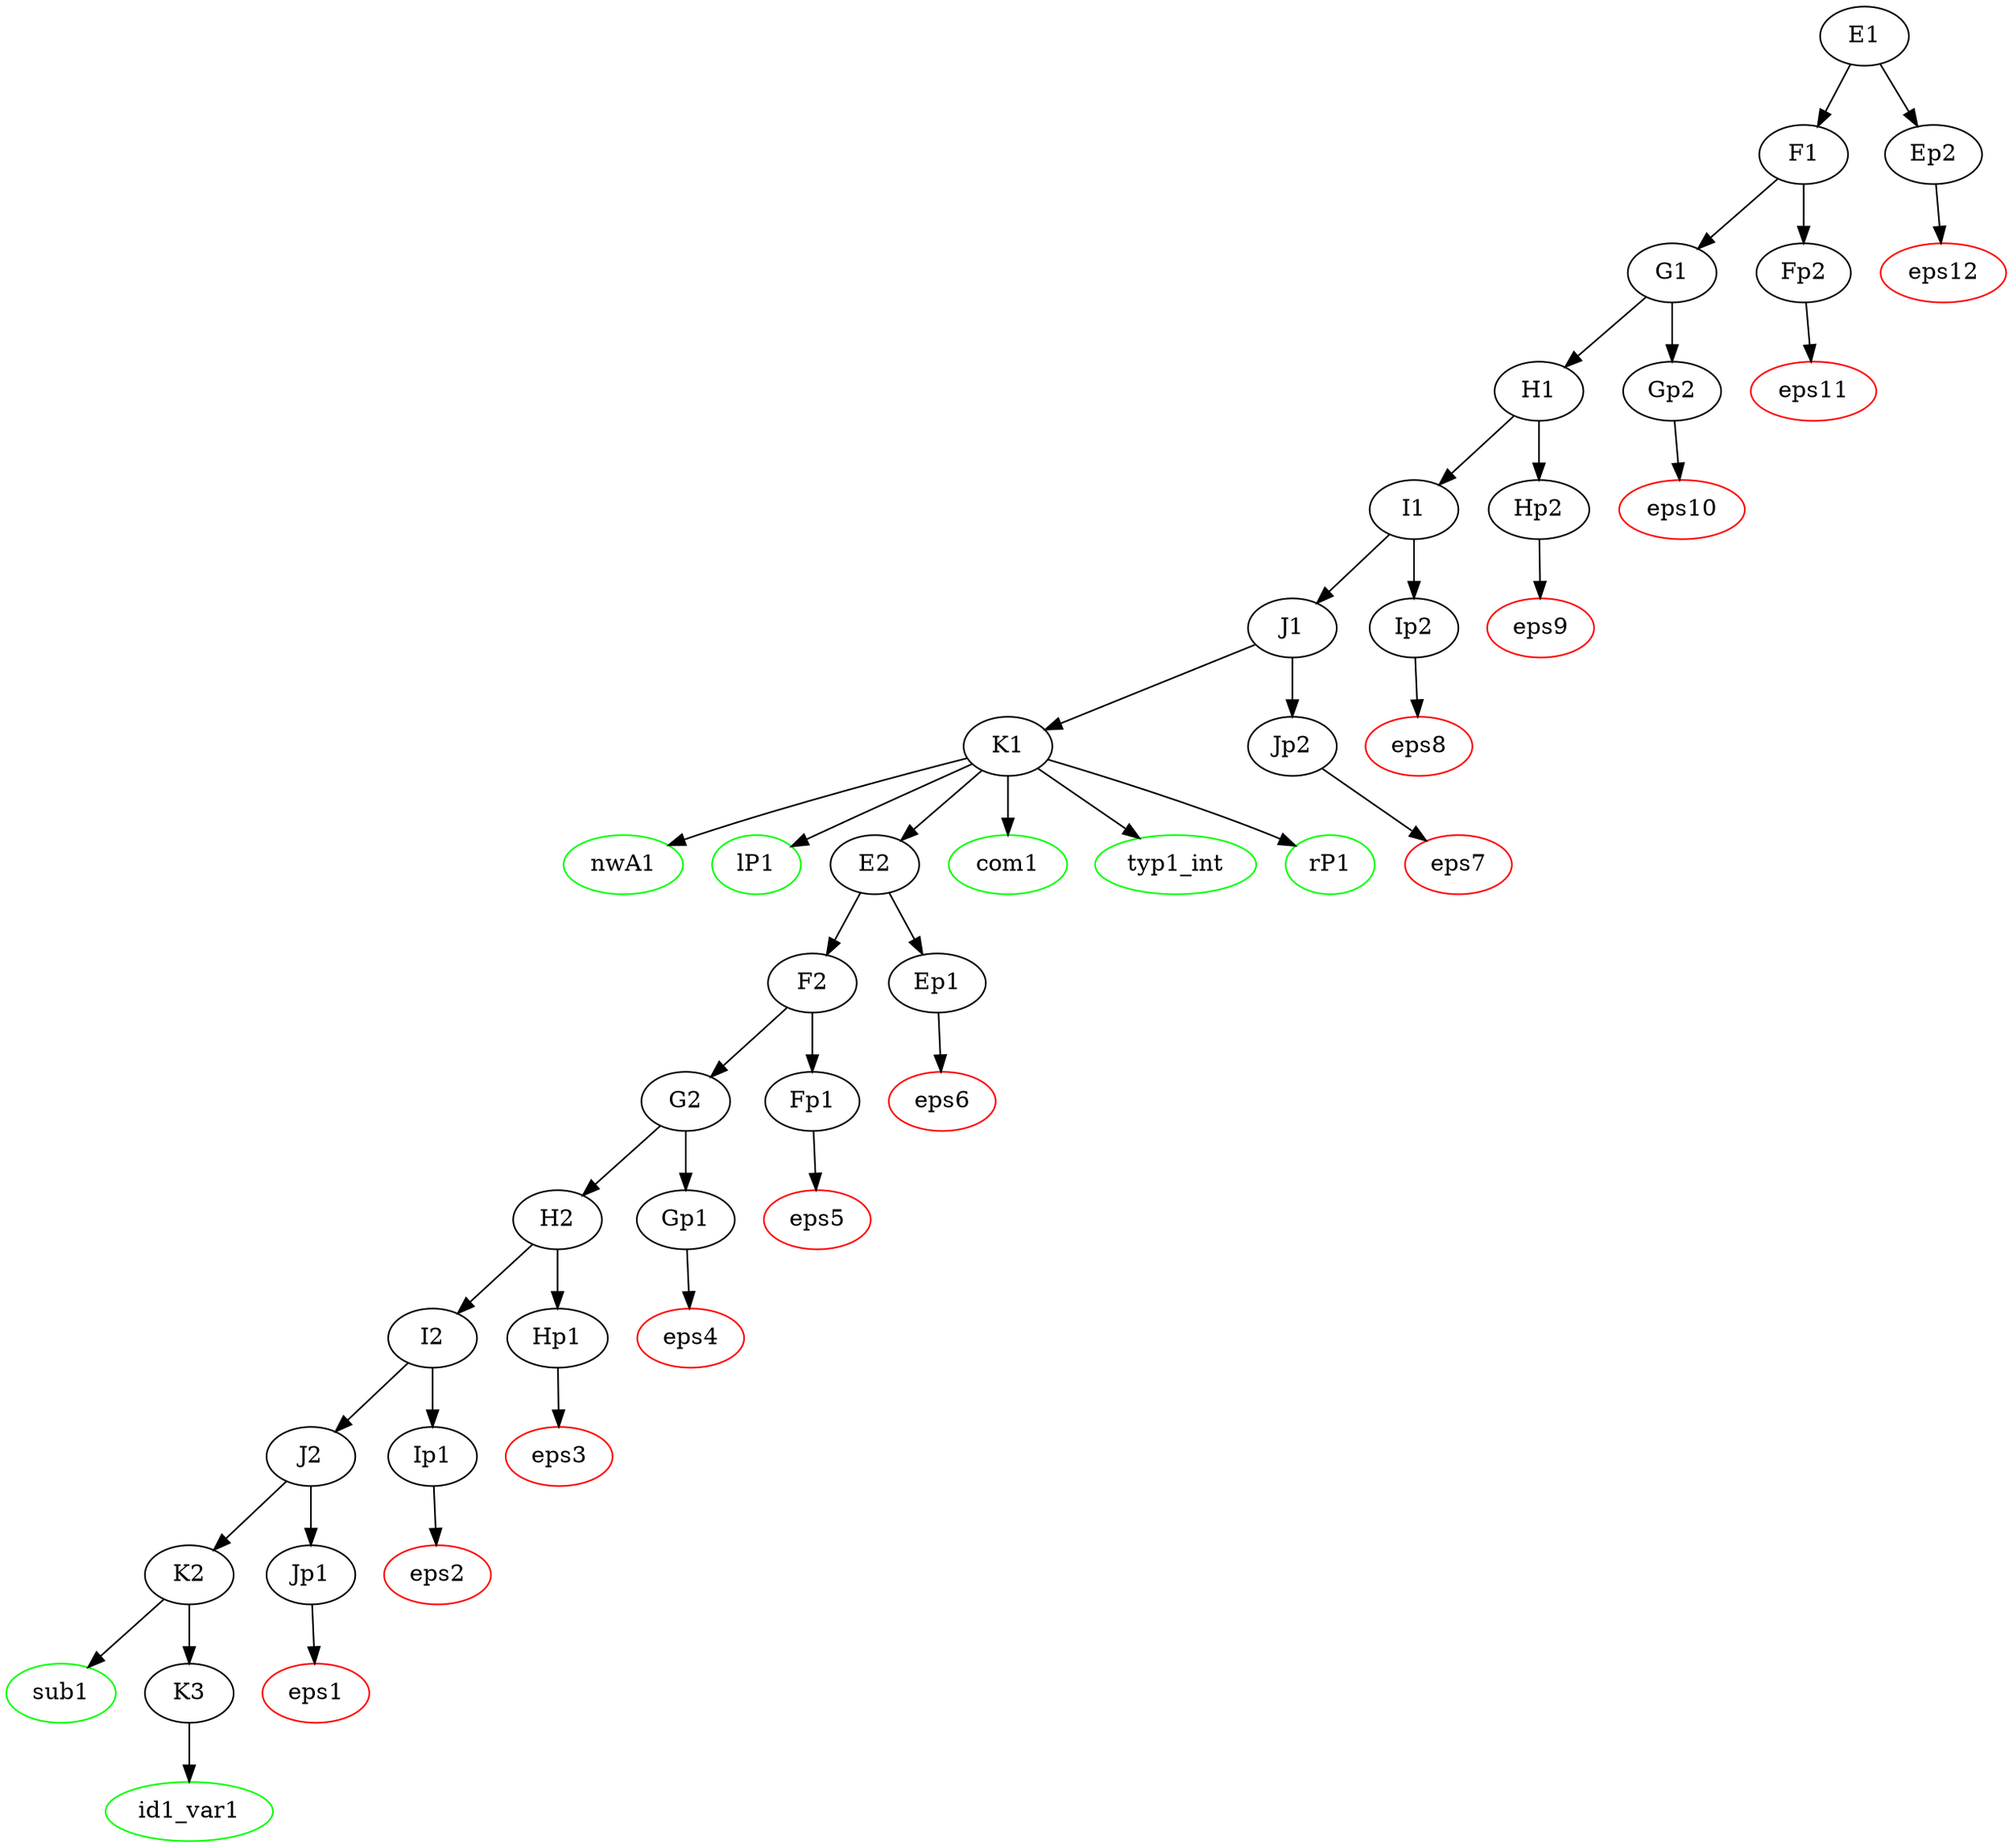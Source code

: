 digraph G {
E1->F1;F1->G1;G1->H1;H1->I1;I1->J1;J1->K1;K1->nwA1;K1->lP1;K1->E2;E2->F2;F2->G2;G2->H2;H2->I2;I2->J2;J2->K2;K2->sub1;K2->K3;K3->id1_var1;J2->Jp1;Jp1->eps1;I2->Ip1;Ip1->eps2;H2->Hp1;Hp1->eps3;G2->Gp1;Gp1->eps4;F2->Fp1;Fp1->eps5;E2->Ep1;Ep1->eps6;K1->com1;K1->typ1_int;K1->rP1;J1->Jp2;Jp2->eps7;I1->Ip2;Ip2->eps8;H1->Hp2;Hp2->eps9;G1->Gp2;Gp2->eps10;F1->Fp2;Fp2->eps11;E1->Ep2;Ep2->eps12;nwA1[color=green];lP1[color=green];sub1[color=green];id1_var1[color=green];eps1[color=red];eps2[color=red];eps3[color=red];eps4[color=red];eps5[color=red];eps6[color=red];com1[color=green];typ1_int[color=green];rP1[color=green];eps7[color=red];eps8[color=red];eps9[color=red];eps10[color=red];eps11[color=red];eps12[color=red];}
